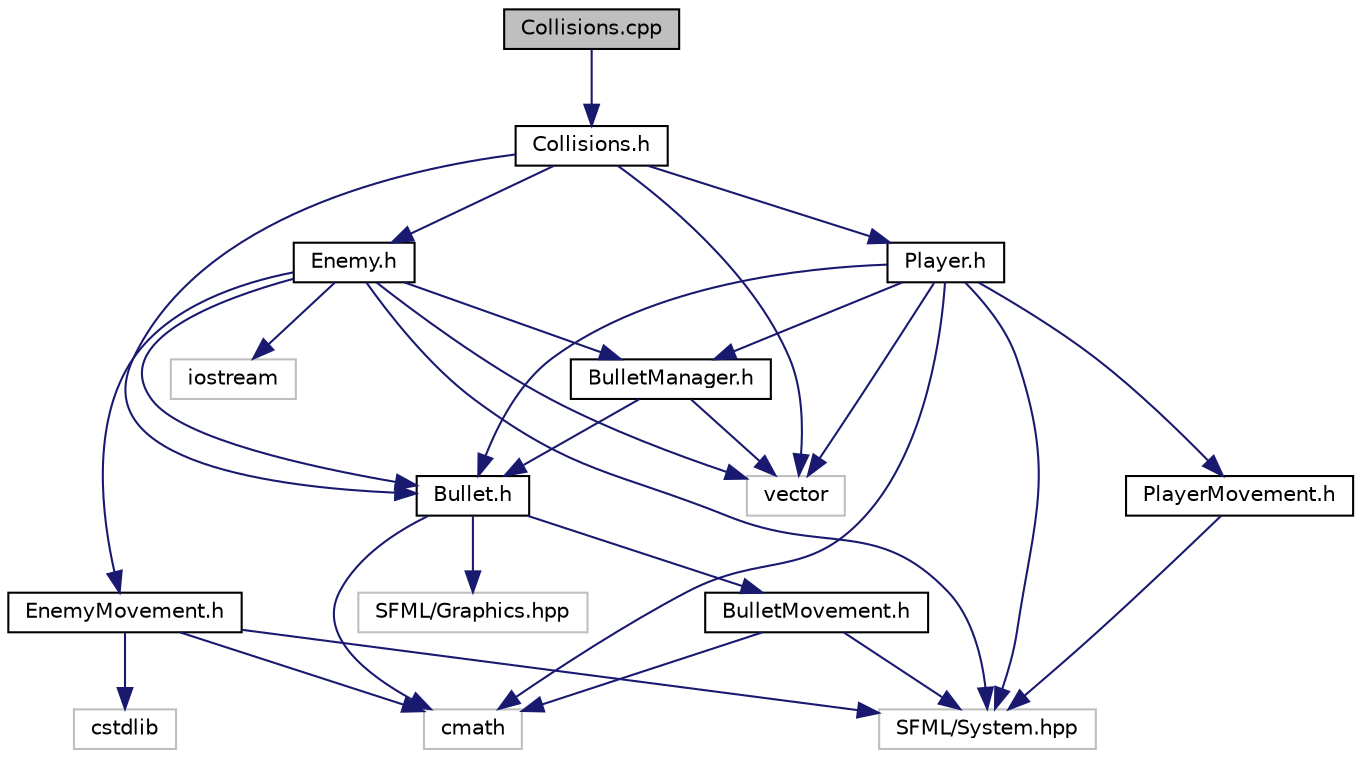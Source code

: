 digraph "Collisions.cpp"
{
  edge [fontname="Helvetica",fontsize="10",labelfontname="Helvetica",labelfontsize="10"];
  node [fontname="Helvetica",fontsize="10",shape=record];
  Node0 [label="Collisions.cpp",height=0.2,width=0.4,color="black", fillcolor="grey75", style="filled", fontcolor="black"];
  Node0 -> Node1 [color="midnightblue",fontsize="10",style="solid",fontname="Helvetica"];
  Node1 [label="Collisions.h",height=0.2,width=0.4,color="black", fillcolor="white", style="filled",URL="$_collisions_8h.html",tooltip="A class to evaluate the needed collisions. Currently they are enemy bullets to player, player bullets to enemy, enemy position to player. "];
  Node1 -> Node2 [color="midnightblue",fontsize="10",style="solid",fontname="Helvetica"];
  Node2 [label="vector",height=0.2,width=0.4,color="grey75", fillcolor="white", style="filled"];
  Node1 -> Node3 [color="midnightblue",fontsize="10",style="solid",fontname="Helvetica"];
  Node3 [label="Bullet.h",height=0.2,width=0.4,color="black", fillcolor="white", style="filled",URL="$_bullet_8h.html",tooltip="A class that will contain the characteristics of the needed bullet, such as its position, damage, speed, rotation, sprite, owner and so forth. "];
  Node3 -> Node4 [color="midnightblue",fontsize="10",style="solid",fontname="Helvetica"];
  Node4 [label="BulletMovement.h",height=0.2,width=0.4,color="black", fillcolor="white", style="filled",URL="$_bullet_movement_8h.html"];
  Node4 -> Node5 [color="midnightblue",fontsize="10",style="solid",fontname="Helvetica"];
  Node5 [label="SFML/System.hpp",height=0.2,width=0.4,color="grey75", fillcolor="white", style="filled"];
  Node4 -> Node6 [color="midnightblue",fontsize="10",style="solid",fontname="Helvetica"];
  Node6 [label="cmath",height=0.2,width=0.4,color="grey75", fillcolor="white", style="filled"];
  Node3 -> Node7 [color="midnightblue",fontsize="10",style="solid",fontname="Helvetica"];
  Node7 [label="SFML/Graphics.hpp",height=0.2,width=0.4,color="grey75", fillcolor="white", style="filled"];
  Node3 -> Node6 [color="midnightblue",fontsize="10",style="solid",fontname="Helvetica"];
  Node1 -> Node8 [color="midnightblue",fontsize="10",style="solid",fontname="Helvetica"];
  Node8 [label="Enemy.h",height=0.2,width=0.4,color="black", fillcolor="white", style="filled",URL="$_enemy_8h.html",tooltip="Enemy class, which has 4 types of enemies. Each enemy has a postion, sprite, speed, rotation, bullet damage and the amount of steps taken. The enemy is moved based on its current type. "];
  Node8 -> Node2 [color="midnightblue",fontsize="10",style="solid",fontname="Helvetica"];
  Node8 -> Node5 [color="midnightblue",fontsize="10",style="solid",fontname="Helvetica"];
  Node8 -> Node9 [color="midnightblue",fontsize="10",style="solid",fontname="Helvetica"];
  Node9 [label="EnemyMovement.h",height=0.2,width=0.4,color="black", fillcolor="white", style="filled",URL="$_enemy_movement_8h.html",tooltip="This will move a specific enemy, based on it&#39;s type. "];
  Node9 -> Node10 [color="midnightblue",fontsize="10",style="solid",fontname="Helvetica"];
  Node10 [label="cstdlib",height=0.2,width=0.4,color="grey75", fillcolor="white", style="filled"];
  Node9 -> Node5 [color="midnightblue",fontsize="10",style="solid",fontname="Helvetica"];
  Node9 -> Node6 [color="midnightblue",fontsize="10",style="solid",fontname="Helvetica"];
  Node8 -> Node3 [color="midnightblue",fontsize="10",style="solid",fontname="Helvetica"];
  Node8 -> Node11 [color="midnightblue",fontsize="10",style="solid",fontname="Helvetica"];
  Node11 [label="BulletManager.h",height=0.2,width=0.4,color="black", fillcolor="white", style="filled",URL="$_bullet_manager_8h.html",tooltip="This class will manage any needed functions of the bullet. In this instance, it removes any inactive ..."];
  Node11 -> Node3 [color="midnightblue",fontsize="10",style="solid",fontname="Helvetica"];
  Node11 -> Node2 [color="midnightblue",fontsize="10",style="solid",fontname="Helvetica"];
  Node8 -> Node12 [color="midnightblue",fontsize="10",style="solid",fontname="Helvetica"];
  Node12 [label="iostream",height=0.2,width=0.4,color="grey75", fillcolor="white", style="filled"];
  Node1 -> Node13 [color="midnightblue",fontsize="10",style="solid",fontname="Helvetica"];
  Node13 [label="Player.h",height=0.2,width=0.4,color="black", fillcolor="white", style="filled",URL="$_player_8h.html",tooltip="Player class has the needed member functions for the player, such as their position, sprite, speed, rotation and their bullets active on the screen. The player&#39;s movement is determined by the current input. THe player is able to shoot as well. "];
  Node13 -> Node2 [color="midnightblue",fontsize="10",style="solid",fontname="Helvetica"];
  Node13 -> Node5 [color="midnightblue",fontsize="10",style="solid",fontname="Helvetica"];
  Node13 -> Node3 [color="midnightblue",fontsize="10",style="solid",fontname="Helvetica"];
  Node13 -> Node11 [color="midnightblue",fontsize="10",style="solid",fontname="Helvetica"];
  Node13 -> Node14 [color="midnightblue",fontsize="10",style="solid",fontname="Helvetica"];
  Node14 [label="PlayerMovement.h",height=0.2,width=0.4,color="black", fillcolor="white", style="filled",URL="$_player_movement_8h.html",tooltip="The movement of the player. The player will either move clockwise or counter clockwise along the radi..."];
  Node14 -> Node5 [color="midnightblue",fontsize="10",style="solid",fontname="Helvetica"];
  Node13 -> Node6 [color="midnightblue",fontsize="10",style="solid",fontname="Helvetica"];
}
